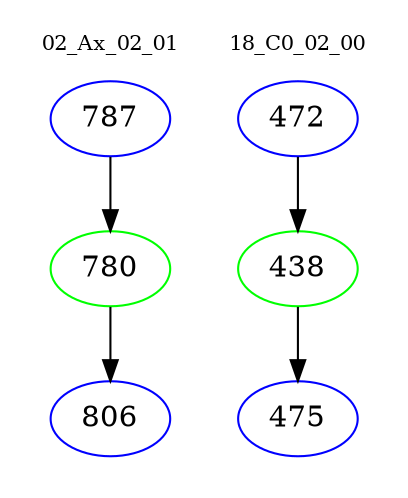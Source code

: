 digraph{
subgraph cluster_0 {
color = white
label = "02_Ax_02_01";
fontsize=10;
T0_787 [label="787", color="blue"]
T0_787 -> T0_780 [color="black"]
T0_780 [label="780", color="green"]
T0_780 -> T0_806 [color="black"]
T0_806 [label="806", color="blue"]
}
subgraph cluster_1 {
color = white
label = "18_C0_02_00";
fontsize=10;
T1_472 [label="472", color="blue"]
T1_472 -> T1_438 [color="black"]
T1_438 [label="438", color="green"]
T1_438 -> T1_475 [color="black"]
T1_475 [label="475", color="blue"]
}
}
